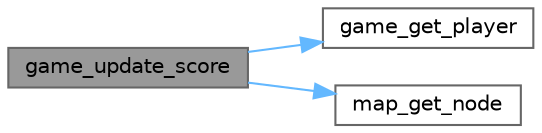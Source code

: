 digraph "game_update_score"
{
 // LATEX_PDF_SIZE
  bgcolor="transparent";
  edge [fontname=Helvetica,fontsize=10,labelfontname=Helvetica,labelfontsize=10];
  node [fontname=Helvetica,fontsize=10,shape=box,height=0.2,width=0.4];
  rankdir="LR";
  Node1 [label="game_update_score",height=0.2,width=0.4,color="gray40", fillcolor="grey60", style="filled", fontcolor="black",tooltip="function that update the score of the game."];
  Node1 -> Node2 [color="steelblue1",style="solid"];
  Node2 [label="game_get_player",height=0.2,width=0.4,color="grey40", fillcolor="white", style="filled",URL="$game_8c.html#a12f92a9c4cd1b6901eba91c254069093",tooltip="function that get the position of the player"];
  Node1 -> Node3 [color="steelblue1",style="solid"];
  Node3 [label="map_get_node",height=0.2,width=0.4,color="grey40", fillcolor="white", style="filled",URL="$map_8c.html#a8c80d137d2a24e25e7b9c65b190abc80",tooltip="Get a node from the map Given a map and a set of coordinates, the fuctions returs the pointer to the ..."];
}
